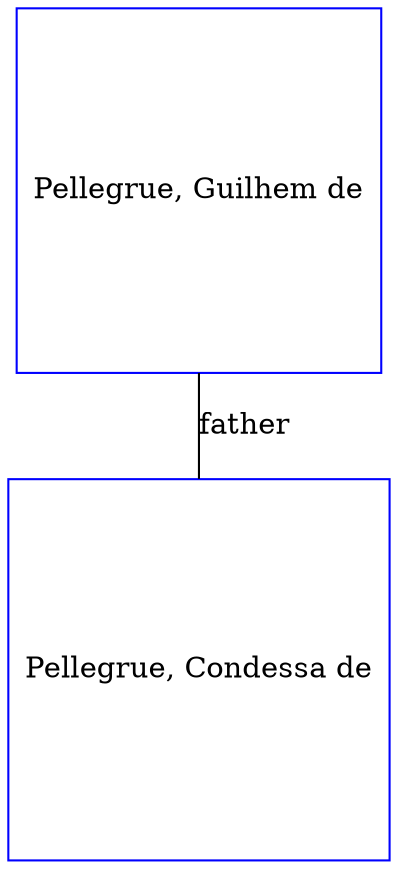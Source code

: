 digraph D {
    edge [dir=none];    node [shape=box];    "019465"   [label="Pellegrue, Guilhem de", shape=box, regular=1, color="blue"] ;
"019470"   [label="Pellegrue, Condessa de", shape=box, regular=1, color="blue"] ;
019465->019470 [label="father",arrowsize=0.0]; 
}